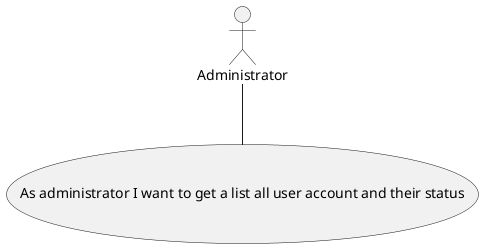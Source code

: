 @startuml

usecase (As administrator I want to get a list all user account and their status)
actor Administrator

:Administrator: -- (As administrator I want to get a list all user account and their status)
@enduml